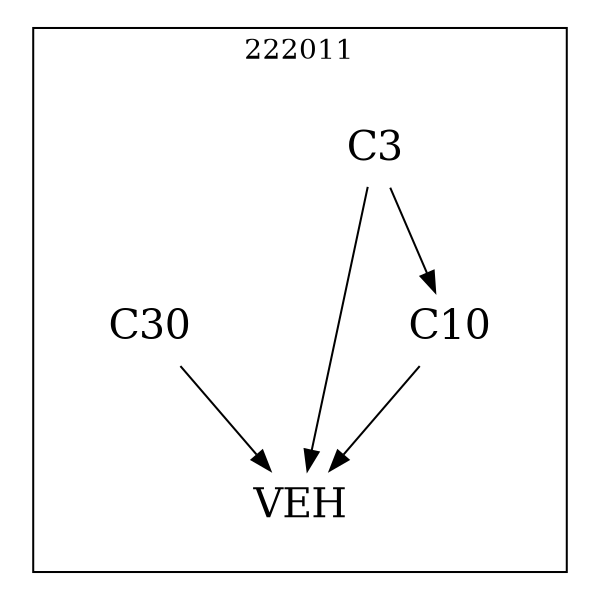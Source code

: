 strict digraph DAGS {
	size = "4,4!" ; ratio ="fill"; subgraph cluster_0{
			labeldoc = "t";
			label = "222011";node	[label= VEH, shape = plaintext, fontsize=20] VEH;node	[label= C3, shape = plaintext, fontsize=20] C3;node	[label= C10, shape = plaintext, fontsize=20] C10;node	[label= C30, shape = plaintext, fontsize=20] C30;
C3->VEH;
C3->C10;
C10->VEH;
C30->VEH;
	}}